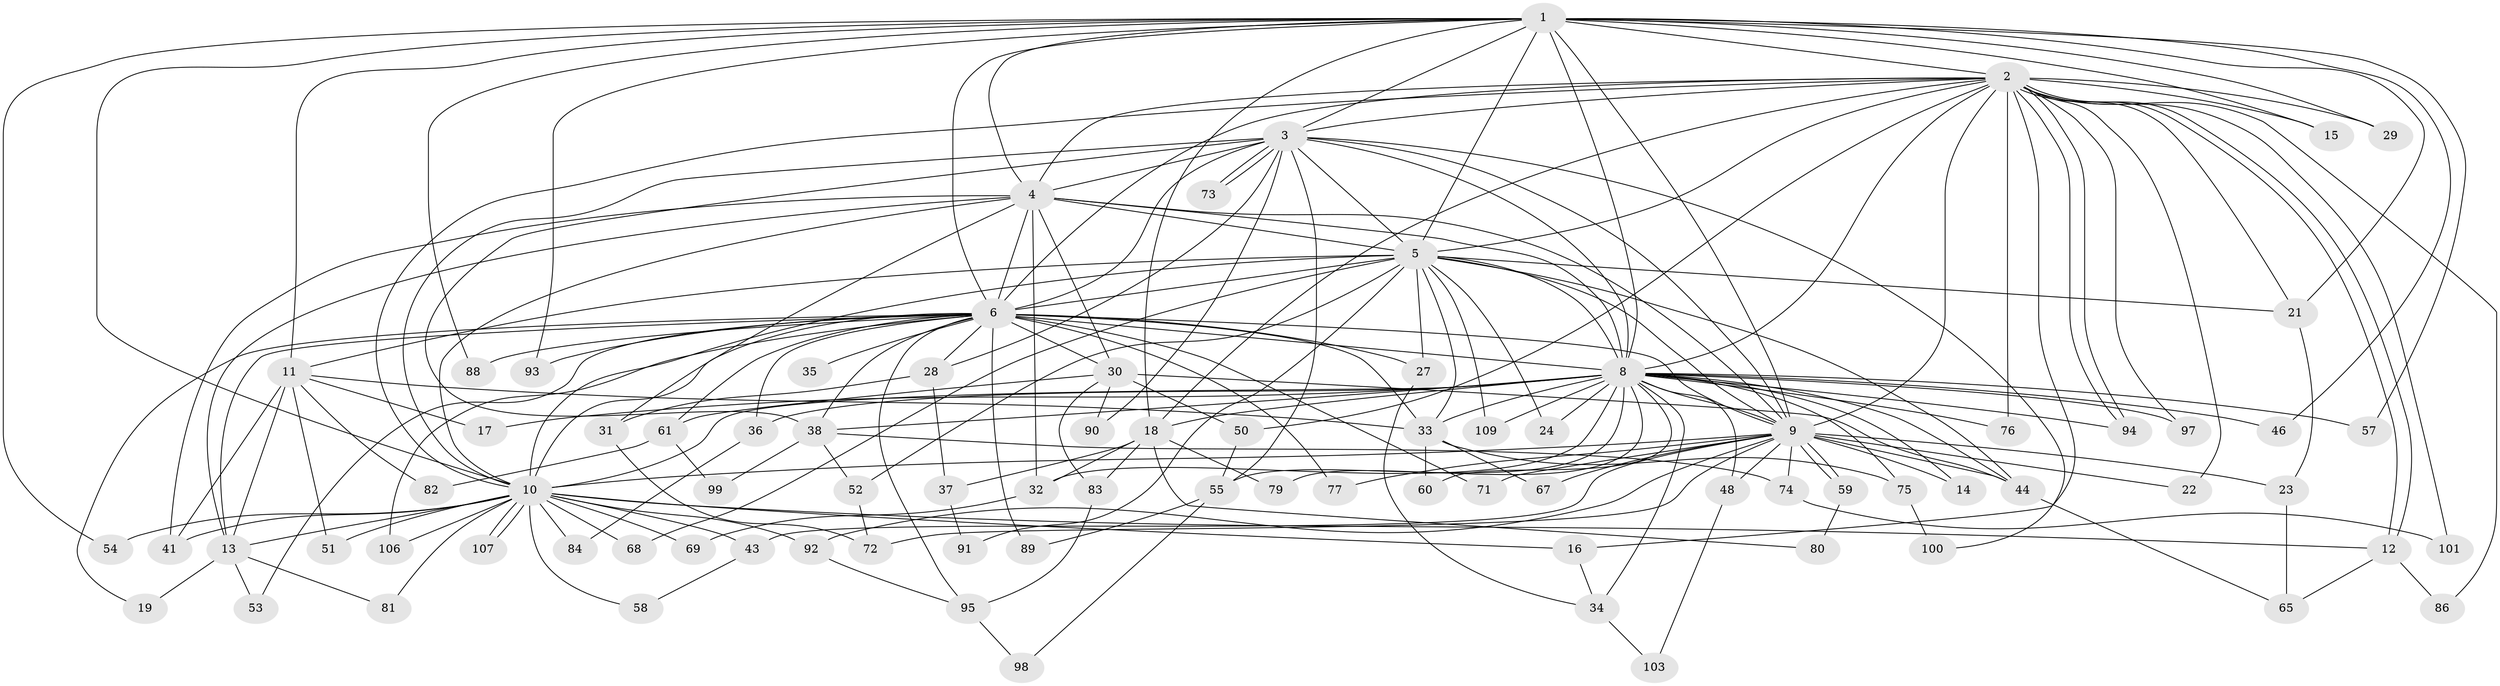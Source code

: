 // original degree distribution, {19: 0.018018018018018018, 27: 0.009009009009009009, 17: 0.009009009009009009, 15: 0.009009009009009009, 20: 0.009009009009009009, 18: 0.009009009009009009, 32: 0.009009009009009009, 22: 0.009009009009009009, 26: 0.009009009009009009, 5: 0.06306306306306306, 6: 0.018018018018018018, 2: 0.5045045045045045, 3: 0.25225225225225223, 8: 0.009009009009009009, 4: 0.06306306306306306}
// Generated by graph-tools (version 1.1) at 2025/41/03/06/25 10:41:41]
// undirected, 85 vertices, 205 edges
graph export_dot {
graph [start="1"]
  node [color=gray90,style=filled];
  1 [super="+62"];
  2 [super="+78"];
  3 [super="+39"];
  4 [super="+87"];
  5 [super="+47"];
  6 [super="+7"];
  8 [super="+20"];
  9 [super="+25"];
  10 [super="+102"];
  11 [super="+26"];
  12 [super="+85"];
  13 [super="+64"];
  14;
  15;
  16;
  17;
  18 [super="+110"];
  19;
  21 [super="+40"];
  22;
  23;
  24;
  27;
  28;
  29;
  30 [super="+49"];
  31 [super="+111"];
  32 [super="+104"];
  33 [super="+42"];
  34 [super="+45"];
  35;
  36;
  37;
  38 [super="+63"];
  41 [super="+66"];
  43;
  44 [super="+108"];
  46;
  48;
  50;
  51;
  52;
  53;
  54;
  55 [super="+56"];
  57;
  58;
  59;
  60;
  61;
  65 [super="+70"];
  67;
  68;
  69;
  71;
  72;
  73;
  74;
  75;
  76;
  77;
  79;
  80;
  81;
  82;
  83;
  84;
  86;
  88;
  89;
  90;
  91;
  92;
  93;
  94 [super="+105"];
  95 [super="+96"];
  97;
  98;
  99;
  100;
  101;
  103;
  106;
  107;
  109;
  1 -- 2;
  1 -- 3;
  1 -- 4;
  1 -- 5;
  1 -- 6 [weight=2];
  1 -- 8 [weight=2];
  1 -- 9;
  1 -- 10;
  1 -- 11;
  1 -- 15;
  1 -- 29;
  1 -- 46;
  1 -- 54;
  1 -- 57;
  1 -- 88;
  1 -- 18;
  1 -- 93;
  1 -- 21;
  2 -- 3;
  2 -- 4 [weight=2];
  2 -- 5;
  2 -- 6 [weight=2];
  2 -- 8;
  2 -- 9;
  2 -- 10;
  2 -- 12;
  2 -- 12;
  2 -- 15;
  2 -- 16;
  2 -- 18;
  2 -- 21;
  2 -- 22;
  2 -- 29;
  2 -- 50;
  2 -- 76;
  2 -- 86;
  2 -- 94;
  2 -- 94;
  2 -- 97;
  2 -- 101;
  3 -- 4;
  3 -- 5 [weight=2];
  3 -- 6 [weight=2];
  3 -- 8;
  3 -- 9;
  3 -- 10;
  3 -- 28;
  3 -- 55;
  3 -- 73;
  3 -- 73;
  3 -- 90;
  3 -- 100;
  3 -- 38;
  4 -- 5;
  4 -- 6 [weight=2];
  4 -- 8;
  4 -- 9;
  4 -- 10;
  4 -- 30;
  4 -- 31;
  4 -- 32;
  4 -- 13;
  4 -- 41;
  5 -- 6 [weight=2];
  5 -- 8;
  5 -- 9;
  5 -- 10;
  5 -- 11;
  5 -- 21;
  5 -- 24;
  5 -- 27;
  5 -- 44;
  5 -- 52;
  5 -- 91;
  5 -- 109;
  5 -- 33;
  5 -- 68;
  6 -- 8 [weight=2];
  6 -- 9 [weight=3];
  6 -- 10 [weight=2];
  6 -- 13;
  6 -- 19;
  6 -- 27;
  6 -- 28;
  6 -- 30;
  6 -- 71;
  6 -- 77;
  6 -- 88;
  6 -- 89;
  6 -- 93;
  6 -- 33;
  6 -- 35;
  6 -- 36;
  6 -- 38;
  6 -- 106;
  6 -- 53;
  6 -- 61;
  6 -- 95;
  8 -- 9 [weight=2];
  8 -- 10 [weight=2];
  8 -- 14;
  8 -- 17;
  8 -- 18;
  8 -- 24;
  8 -- 36;
  8 -- 38;
  8 -- 44;
  8 -- 46;
  8 -- 48;
  8 -- 57;
  8 -- 60;
  8 -- 76;
  8 -- 79;
  8 -- 97;
  8 -- 109;
  8 -- 75;
  8 -- 94;
  8 -- 32;
  8 -- 33;
  8 -- 55;
  8 -- 34;
  9 -- 10;
  9 -- 14;
  9 -- 22;
  9 -- 23;
  9 -- 43;
  9 -- 48;
  9 -- 59;
  9 -- 59;
  9 -- 67;
  9 -- 74;
  9 -- 77;
  9 -- 92;
  9 -- 71;
  9 -- 72;
  9 -- 44;
  10 -- 13;
  10 -- 16;
  10 -- 41;
  10 -- 43;
  10 -- 51;
  10 -- 54;
  10 -- 58;
  10 -- 68;
  10 -- 69;
  10 -- 81;
  10 -- 84;
  10 -- 92;
  10 -- 106;
  10 -- 107;
  10 -- 107;
  10 -- 12;
  11 -- 17;
  11 -- 41;
  11 -- 33;
  11 -- 82;
  11 -- 51;
  11 -- 13;
  12 -- 65;
  12 -- 86;
  13 -- 19;
  13 -- 53;
  13 -- 81;
  16 -- 34;
  18 -- 32;
  18 -- 37;
  18 -- 79;
  18 -- 80;
  18 -- 83;
  21 -- 23;
  23 -- 65;
  27 -- 34;
  28 -- 31;
  28 -- 37;
  30 -- 61;
  30 -- 50;
  30 -- 83;
  30 -- 90;
  30 -- 44;
  31 -- 72;
  32 -- 69;
  33 -- 75;
  33 -- 67;
  33 -- 60;
  34 -- 103;
  36 -- 84;
  37 -- 91;
  38 -- 52;
  38 -- 74;
  38 -- 99;
  43 -- 58;
  44 -- 65;
  48 -- 103;
  50 -- 55;
  52 -- 72;
  55 -- 89;
  55 -- 98;
  59 -- 80;
  61 -- 82;
  61 -- 99;
  74 -- 101;
  75 -- 100;
  83 -- 95;
  92 -- 95;
  95 -- 98;
}
